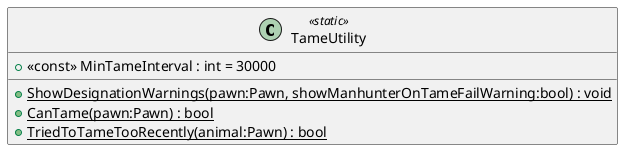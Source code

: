 @startuml
class TameUtility <<static>> {
    + <<const>> MinTameInterval : int = 30000
    + {static} ShowDesignationWarnings(pawn:Pawn, showManhunterOnTameFailWarning:bool) : void
    + {static} CanTame(pawn:Pawn) : bool
    + {static} TriedToTameTooRecently(animal:Pawn) : bool
}
@enduml
